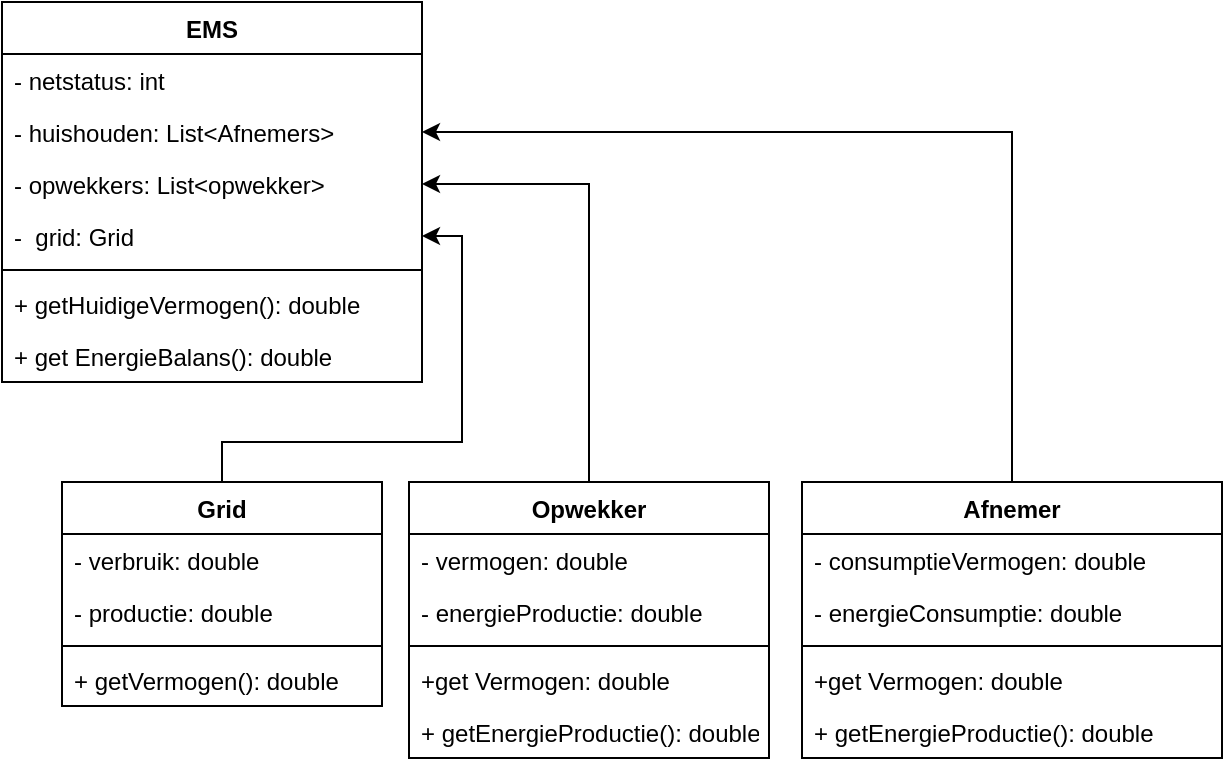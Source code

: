 <mxfile version="20.8.10" type="device"><diagram name="Page-1" id="Xwq22AOAVdbzQKu6Ca3g"><mxGraphModel dx="752" dy="574" grid="1" gridSize="10" guides="1" tooltips="1" connect="1" arrows="1" fold="1" page="1" pageScale="1" pageWidth="827" pageHeight="1169" math="0" shadow="0"><root><mxCell id="0"/><mxCell id="1" parent="0"/><mxCell id="ILWxqRgX6EVtWwD7oIyH-5" value="EMS" style="swimlane;fontStyle=1;align=center;verticalAlign=top;childLayout=stackLayout;horizontal=1;startSize=26;horizontalStack=0;resizeParent=1;resizeParentMax=0;resizeLast=0;collapsible=1;marginBottom=0;" parent="1" vertex="1"><mxGeometry x="30" y="260" width="210" height="190" as="geometry"/></mxCell><mxCell id="ILWxqRgX6EVtWwD7oIyH-6" value="- netstatus: int" style="text;strokeColor=none;fillColor=none;align=left;verticalAlign=top;spacingLeft=4;spacingRight=4;overflow=hidden;rotatable=0;points=[[0,0.5],[1,0.5]];portConstraint=eastwest;" parent="ILWxqRgX6EVtWwD7oIyH-5" vertex="1"><mxGeometry y="26" width="210" height="26" as="geometry"/></mxCell><mxCell id="ILWxqRgX6EVtWwD7oIyH-10" value="- huishouden: List&lt;Afnemers&gt;" style="text;strokeColor=none;fillColor=none;align=left;verticalAlign=top;spacingLeft=4;spacingRight=4;overflow=hidden;rotatable=0;points=[[0,0.5],[1,0.5]];portConstraint=eastwest;" parent="ILWxqRgX6EVtWwD7oIyH-5" vertex="1"><mxGeometry y="52" width="210" height="26" as="geometry"/></mxCell><mxCell id="ILWxqRgX6EVtWwD7oIyH-21" value="- opwekkers: List&lt;opwekker&gt;" style="text;strokeColor=none;fillColor=none;align=left;verticalAlign=top;spacingLeft=4;spacingRight=4;overflow=hidden;rotatable=0;points=[[0,0.5],[1,0.5]];portConstraint=eastwest;" parent="ILWxqRgX6EVtWwD7oIyH-5" vertex="1"><mxGeometry y="78" width="210" height="26" as="geometry"/></mxCell><mxCell id="ILWxqRgX6EVtWwD7oIyH-9" value="-  grid: Grid" style="text;strokeColor=none;fillColor=none;align=left;verticalAlign=top;spacingLeft=4;spacingRight=4;overflow=hidden;rotatable=0;points=[[0,0.5],[1,0.5]];portConstraint=eastwest;" parent="ILWxqRgX6EVtWwD7oIyH-5" vertex="1"><mxGeometry y="104" width="210" height="26" as="geometry"/></mxCell><mxCell id="ILWxqRgX6EVtWwD7oIyH-7" value="" style="line;strokeWidth=1;fillColor=none;align=left;verticalAlign=middle;spacingTop=-1;spacingLeft=3;spacingRight=3;rotatable=0;labelPosition=right;points=[];portConstraint=eastwest;strokeColor=inherit;" parent="ILWxqRgX6EVtWwD7oIyH-5" vertex="1"><mxGeometry y="130" width="210" height="8" as="geometry"/></mxCell><mxCell id="ILWxqRgX6EVtWwD7oIyH-8" value="+ getHuidigeVermogen(): double" style="text;strokeColor=none;fillColor=none;align=left;verticalAlign=top;spacingLeft=4;spacingRight=4;overflow=hidden;rotatable=0;points=[[0,0.5],[1,0.5]];portConstraint=eastwest;" parent="ILWxqRgX6EVtWwD7oIyH-5" vertex="1"><mxGeometry y="138" width="210" height="26" as="geometry"/></mxCell><mxCell id="ILWxqRgX6EVtWwD7oIyH-22" value="+ get EnergieBalans(): double" style="text;strokeColor=none;fillColor=none;align=left;verticalAlign=top;spacingLeft=4;spacingRight=4;overflow=hidden;rotatable=0;points=[[0,0.5],[1,0.5]];portConstraint=eastwest;" parent="ILWxqRgX6EVtWwD7oIyH-5" vertex="1"><mxGeometry y="164" width="210" height="26" as="geometry"/></mxCell><mxCell id="ILWxqRgX6EVtWwD7oIyH-28" style="edgeStyle=orthogonalEdgeStyle;rounded=0;orthogonalLoop=1;jettySize=auto;html=1;" parent="1" source="ILWxqRgX6EVtWwD7oIyH-23" target="ILWxqRgX6EVtWwD7oIyH-9" edge="1"><mxGeometry relative="1" as="geometry"><Array as="points"><mxPoint x="140" y="480"/><mxPoint x="260" y="480"/><mxPoint x="260" y="377"/></Array></mxGeometry></mxCell><mxCell id="ILWxqRgX6EVtWwD7oIyH-23" value="Grid" style="swimlane;fontStyle=1;align=center;verticalAlign=top;childLayout=stackLayout;horizontal=1;startSize=26;horizontalStack=0;resizeParent=1;resizeParentMax=0;resizeLast=0;collapsible=1;marginBottom=0;" parent="1" vertex="1"><mxGeometry x="60" y="500" width="160" height="112" as="geometry"/></mxCell><mxCell id="ILWxqRgX6EVtWwD7oIyH-24" value="- verbruik: double" style="text;strokeColor=none;fillColor=none;align=left;verticalAlign=top;spacingLeft=4;spacingRight=4;overflow=hidden;rotatable=0;points=[[0,0.5],[1,0.5]];portConstraint=eastwest;" parent="ILWxqRgX6EVtWwD7oIyH-23" vertex="1"><mxGeometry y="26" width="160" height="26" as="geometry"/></mxCell><mxCell id="ILWxqRgX6EVtWwD7oIyH-27" value="- productie: double" style="text;strokeColor=none;fillColor=none;align=left;verticalAlign=top;spacingLeft=4;spacingRight=4;overflow=hidden;rotatable=0;points=[[0,0.5],[1,0.5]];portConstraint=eastwest;" parent="ILWxqRgX6EVtWwD7oIyH-23" vertex="1"><mxGeometry y="52" width="160" height="26" as="geometry"/></mxCell><mxCell id="ILWxqRgX6EVtWwD7oIyH-25" value="" style="line;strokeWidth=1;fillColor=none;align=left;verticalAlign=middle;spacingTop=-1;spacingLeft=3;spacingRight=3;rotatable=0;labelPosition=right;points=[];portConstraint=eastwest;strokeColor=inherit;" parent="ILWxqRgX6EVtWwD7oIyH-23" vertex="1"><mxGeometry y="78" width="160" height="8" as="geometry"/></mxCell><mxCell id="ILWxqRgX6EVtWwD7oIyH-26" value="+ getVermogen(): double" style="text;strokeColor=none;fillColor=none;align=left;verticalAlign=top;spacingLeft=4;spacingRight=4;overflow=hidden;rotatable=0;points=[[0,0.5],[1,0.5]];portConstraint=eastwest;" parent="ILWxqRgX6EVtWwD7oIyH-23" vertex="1"><mxGeometry y="86" width="160" height="26" as="geometry"/></mxCell><mxCell id="ILWxqRgX6EVtWwD7oIyH-35" style="edgeStyle=orthogonalEdgeStyle;rounded=0;orthogonalLoop=1;jettySize=auto;html=1;entryX=1;entryY=0.5;entryDx=0;entryDy=0;" parent="1" source="ILWxqRgX6EVtWwD7oIyH-29" target="ILWxqRgX6EVtWwD7oIyH-21" edge="1"><mxGeometry relative="1" as="geometry"/></mxCell><mxCell id="ILWxqRgX6EVtWwD7oIyH-29" value="Opwekker" style="swimlane;fontStyle=1;align=center;verticalAlign=top;childLayout=stackLayout;horizontal=1;startSize=26;horizontalStack=0;resizeParent=1;resizeParentMax=0;resizeLast=0;collapsible=1;marginBottom=0;" parent="1" vertex="1"><mxGeometry x="233.5" y="500" width="180" height="138" as="geometry"/></mxCell><mxCell id="ILWxqRgX6EVtWwD7oIyH-30" value="- vermogen: double" style="text;strokeColor=none;fillColor=none;align=left;verticalAlign=top;spacingLeft=4;spacingRight=4;overflow=hidden;rotatable=0;points=[[0,0.5],[1,0.5]];portConstraint=eastwest;" parent="ILWxqRgX6EVtWwD7oIyH-29" vertex="1"><mxGeometry y="26" width="180" height="26" as="geometry"/></mxCell><mxCell id="ILWxqRgX6EVtWwD7oIyH-33" value="- energieProductie: double" style="text;strokeColor=none;fillColor=none;align=left;verticalAlign=top;spacingLeft=4;spacingRight=4;overflow=hidden;rotatable=0;points=[[0,0.5],[1,0.5]];portConstraint=eastwest;" parent="ILWxqRgX6EVtWwD7oIyH-29" vertex="1"><mxGeometry y="52" width="180" height="26" as="geometry"/></mxCell><mxCell id="ILWxqRgX6EVtWwD7oIyH-31" value="" style="line;strokeWidth=1;fillColor=none;align=left;verticalAlign=middle;spacingTop=-1;spacingLeft=3;spacingRight=3;rotatable=0;labelPosition=right;points=[];portConstraint=eastwest;strokeColor=inherit;" parent="ILWxqRgX6EVtWwD7oIyH-29" vertex="1"><mxGeometry y="78" width="180" height="8" as="geometry"/></mxCell><mxCell id="ILWxqRgX6EVtWwD7oIyH-32" value="+get Vermogen: double" style="text;strokeColor=none;fillColor=none;align=left;verticalAlign=top;spacingLeft=4;spacingRight=4;overflow=hidden;rotatable=0;points=[[0,0.5],[1,0.5]];portConstraint=eastwest;" parent="ILWxqRgX6EVtWwD7oIyH-29" vertex="1"><mxGeometry y="86" width="180" height="26" as="geometry"/></mxCell><mxCell id="ILWxqRgX6EVtWwD7oIyH-34" value="+ getEnergieProductie(): double" style="text;strokeColor=none;fillColor=none;align=left;verticalAlign=top;spacingLeft=4;spacingRight=4;overflow=hidden;rotatable=0;points=[[0,0.5],[1,0.5]];portConstraint=eastwest;" parent="ILWxqRgX6EVtWwD7oIyH-29" vertex="1"><mxGeometry y="112" width="180" height="26" as="geometry"/></mxCell><mxCell id="ILWxqRgX6EVtWwD7oIyH-42" style="edgeStyle=orthogonalEdgeStyle;rounded=0;orthogonalLoop=1;jettySize=auto;html=1;entryX=1;entryY=0.5;entryDx=0;entryDy=0;" parent="1" source="ILWxqRgX6EVtWwD7oIyH-36" target="ILWxqRgX6EVtWwD7oIyH-10" edge="1"><mxGeometry relative="1" as="geometry"/></mxCell><mxCell id="ILWxqRgX6EVtWwD7oIyH-36" value="Afnemer" style="swimlane;fontStyle=1;align=center;verticalAlign=top;childLayout=stackLayout;horizontal=1;startSize=26;horizontalStack=0;resizeParent=1;resizeParentMax=0;resizeLast=0;collapsible=1;marginBottom=0;" parent="1" vertex="1"><mxGeometry x="430" y="500" width="210" height="138" as="geometry"/></mxCell><mxCell id="ILWxqRgX6EVtWwD7oIyH-37" value="- consumptieVermogen: double" style="text;strokeColor=none;fillColor=none;align=left;verticalAlign=top;spacingLeft=4;spacingRight=4;overflow=hidden;rotatable=0;points=[[0,0.5],[1,0.5]];portConstraint=eastwest;" parent="ILWxqRgX6EVtWwD7oIyH-36" vertex="1"><mxGeometry y="26" width="210" height="26" as="geometry"/></mxCell><mxCell id="ILWxqRgX6EVtWwD7oIyH-40" value="- energieConsumptie: double" style="text;strokeColor=none;fillColor=none;align=left;verticalAlign=top;spacingLeft=4;spacingRight=4;overflow=hidden;rotatable=0;points=[[0,0.5],[1,0.5]];portConstraint=eastwest;" parent="ILWxqRgX6EVtWwD7oIyH-36" vertex="1"><mxGeometry y="52" width="210" height="26" as="geometry"/></mxCell><mxCell id="ILWxqRgX6EVtWwD7oIyH-38" value="" style="line;strokeWidth=1;fillColor=none;align=left;verticalAlign=middle;spacingTop=-1;spacingLeft=3;spacingRight=3;rotatable=0;labelPosition=right;points=[];portConstraint=eastwest;strokeColor=inherit;" parent="ILWxqRgX6EVtWwD7oIyH-36" vertex="1"><mxGeometry y="78" width="210" height="8" as="geometry"/></mxCell><mxCell id="ILWxqRgX6EVtWwD7oIyH-39" value="+get Vermogen: double" style="text;strokeColor=none;fillColor=none;align=left;verticalAlign=top;spacingLeft=4;spacingRight=4;overflow=hidden;rotatable=0;points=[[0,0.5],[1,0.5]];portConstraint=eastwest;" parent="ILWxqRgX6EVtWwD7oIyH-36" vertex="1"><mxGeometry y="86" width="210" height="26" as="geometry"/></mxCell><mxCell id="ILWxqRgX6EVtWwD7oIyH-41" value="+ getEnergieProductie(): double" style="text;strokeColor=none;fillColor=none;align=left;verticalAlign=top;spacingLeft=4;spacingRight=4;overflow=hidden;rotatable=0;points=[[0,0.5],[1,0.5]];portConstraint=eastwest;" parent="ILWxqRgX6EVtWwD7oIyH-36" vertex="1"><mxGeometry y="112" width="210" height="26" as="geometry"/></mxCell></root></mxGraphModel></diagram></mxfile>
